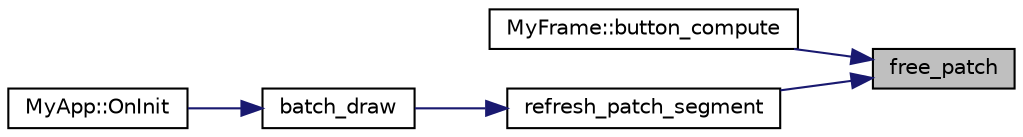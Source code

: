 digraph "free_patch"
{
 // LATEX_PDF_SIZE
  edge [fontname="Helvetica",fontsize="10",labelfontname="Helvetica",labelfontsize="10"];
  node [fontname="Helvetica",fontsize="10",shape=record];
  rankdir="RL";
  Node1 [label="free_patch",height=0.2,width=0.4,color="black", fillcolor="grey75", style="filled", fontcolor="black",tooltip="Free variables for patch before new patch is computed."];
  Node1 -> Node2 [dir="back",color="midnightblue",fontsize="10",style="solid",fontname="Helvetica"];
  Node2 [label="MyFrame::button_compute",height=0.2,width=0.4,color="black", fillcolor="white", style="filled",URL="$class_my_frame.html#af0577d3c50593fe302ec6871f674f5de",tooltip=" "];
  Node1 -> Node3 [dir="back",color="midnightblue",fontsize="10",style="solid",fontname="Helvetica"];
  Node3 [label="refresh_patch_segment",height=0.2,width=0.4,color="black", fillcolor="white", style="filled",URL="$menu_8hpp.html#adce1554f6b0b639a496fb5852473e593",tooltip=" "];
  Node3 -> Node4 [dir="back",color="midnightblue",fontsize="10",style="solid",fontname="Helvetica"];
  Node4 [label="batch_draw",height=0.2,width=0.4,color="black", fillcolor="white", style="filled",URL="$fermisurfer_8cpp.html#a4e176182333ca88389c99e9052900ec0",tooltip="Glut Display function called by glutDisplayFunc."];
  Node4 -> Node5 [dir="back",color="midnightblue",fontsize="10",style="solid",fontname="Helvetica"];
  Node5 [label="MyApp::OnInit",height=0.2,width=0.4,color="black", fillcolor="white", style="filled",URL="$class_my_app.html#a79fa75d1155f0e85e20f2869538296d6",tooltip="Main routine of FermiSurfer."];
}

